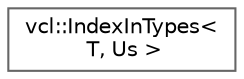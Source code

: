digraph "Graphical Class Hierarchy"
{
 // LATEX_PDF_SIZE
  bgcolor="transparent";
  edge [fontname=Helvetica,fontsize=10,labelfontname=Helvetica,labelfontsize=10];
  node [fontname=Helvetica,fontsize=10,shape=box,height=0.2,width=0.4];
  rankdir="LR";
  Node0 [label="vcl::IndexInTypes\<\l T, Us \>",height=0.2,width=0.4,color="grey40", fillcolor="white", style="filled",URL="$structvcl_1_1IndexInTypes.html",tooltip=" "];
}
